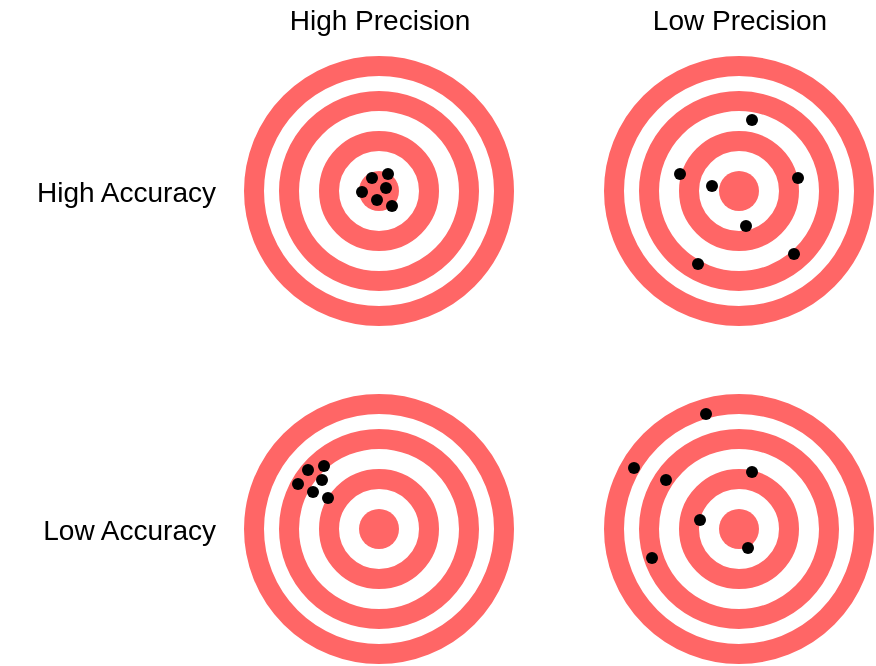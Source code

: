 <mxfile version="14.6.6" type="google"><diagram id="X-rX5meg-rY_RhJ7IVoF" name="Page-1"><mxGraphModel dx="720" dy="523" grid="1" gridSize="10" guides="1" tooltips="1" connect="1" arrows="1" fold="1" page="1" pageScale="1" pageWidth="1100" pageHeight="850" math="0" shadow="0"><root><mxCell id="0"/><mxCell id="1" parent="0"/><mxCell id="t8Ida4gFQEsXh8JptE7o-7" value="" style="group" vertex="1" connectable="0" parent="1"><mxGeometry x="177" y="93" width="125" height="125" as="geometry"/></mxCell><mxCell id="t8Ida4gFQEsXh8JptE7o-1" value="" style="ellipse;whiteSpace=wrap;html=1;aspect=fixed;strokeWidth=10;strokeColor=#FF6666;fillColor=none;" vertex="1" parent="t8Ida4gFQEsXh8JptE7o-7"><mxGeometry x="37.5" y="37.5" width="50" height="50" as="geometry"/></mxCell><mxCell id="t8Ida4gFQEsXh8JptE7o-3" value="" style="ellipse;whiteSpace=wrap;html=1;aspect=fixed;strokeWidth=10;strokeColor=#FF6666;fillColor=none;" vertex="1" parent="t8Ida4gFQEsXh8JptE7o-7"><mxGeometry x="17.5" y="17.5" width="90" height="90" as="geometry"/></mxCell><mxCell id="t8Ida4gFQEsXh8JptE7o-4" value="" style="ellipse;whiteSpace=wrap;html=1;aspect=fixed;strokeWidth=1;fillColor=#FF6666;strokeColor=none;" vertex="1" parent="t8Ida4gFQEsXh8JptE7o-7"><mxGeometry x="52.5" y="52.5" width="20" height="20" as="geometry"/></mxCell><mxCell id="t8Ida4gFQEsXh8JptE7o-6" value="" style="ellipse;whiteSpace=wrap;html=1;aspect=fixed;strokeWidth=10;strokeColor=#FF6666;fillColor=none;" vertex="1" parent="t8Ida4gFQEsXh8JptE7o-7"><mxGeometry width="125" height="125" as="geometry"/></mxCell><mxCell id="t8Ida4gFQEsXh8JptE7o-24" value="" style="ellipse;whiteSpace=wrap;html=1;aspect=fixed;strokeWidth=1;fillColor=#000000;strokeColor=none;" vertex="1" parent="t8Ida4gFQEsXh8JptE7o-7"><mxGeometry x="56" y="53" width="6" height="6" as="geometry"/></mxCell><mxCell id="t8Ida4gFQEsXh8JptE7o-25" value="" style="ellipse;whiteSpace=wrap;html=1;aspect=fixed;strokeWidth=1;fillColor=#000000;strokeColor=none;" vertex="1" parent="t8Ida4gFQEsXh8JptE7o-7"><mxGeometry x="64" y="51" width="6" height="6" as="geometry"/></mxCell><mxCell id="t8Ida4gFQEsXh8JptE7o-26" value="" style="ellipse;whiteSpace=wrap;html=1;aspect=fixed;strokeWidth=1;fillColor=#000000;strokeColor=none;" vertex="1" parent="t8Ida4gFQEsXh8JptE7o-7"><mxGeometry x="58.5" y="64" width="6" height="6" as="geometry"/></mxCell><mxCell id="t8Ida4gFQEsXh8JptE7o-27" value="" style="ellipse;whiteSpace=wrap;html=1;aspect=fixed;strokeWidth=1;fillColor=#000000;strokeColor=none;" vertex="1" parent="t8Ida4gFQEsXh8JptE7o-7"><mxGeometry x="63" y="58" width="6" height="6" as="geometry"/></mxCell><mxCell id="t8Ida4gFQEsXh8JptE7o-30" value="" style="ellipse;whiteSpace=wrap;html=1;aspect=fixed;strokeWidth=1;fillColor=#000000;strokeColor=none;" vertex="1" parent="t8Ida4gFQEsXh8JptE7o-7"><mxGeometry x="51" y="60" width="6" height="6" as="geometry"/></mxCell><mxCell id="t8Ida4gFQEsXh8JptE7o-31" value="" style="ellipse;whiteSpace=wrap;html=1;aspect=fixed;strokeWidth=1;fillColor=#000000;strokeColor=none;" vertex="1" parent="t8Ida4gFQEsXh8JptE7o-7"><mxGeometry x="66" y="67" width="6" height="6" as="geometry"/></mxCell><mxCell id="t8Ida4gFQEsXh8JptE7o-8" value="" style="group" vertex="1" connectable="0" parent="1"><mxGeometry x="357" y="93" width="125" height="125" as="geometry"/></mxCell><mxCell id="t8Ida4gFQEsXh8JptE7o-9" value="" style="ellipse;whiteSpace=wrap;html=1;aspect=fixed;strokeWidth=10;strokeColor=#FF6666;fillColor=none;" vertex="1" parent="t8Ida4gFQEsXh8JptE7o-8"><mxGeometry x="37.5" y="37.5" width="50" height="50" as="geometry"/></mxCell><mxCell id="t8Ida4gFQEsXh8JptE7o-10" value="" style="ellipse;whiteSpace=wrap;html=1;aspect=fixed;strokeWidth=10;strokeColor=#FF6666;fillColor=none;" vertex="1" parent="t8Ida4gFQEsXh8JptE7o-8"><mxGeometry x="17.5" y="17.5" width="90" height="90" as="geometry"/></mxCell><mxCell id="t8Ida4gFQEsXh8JptE7o-11" value="" style="ellipse;whiteSpace=wrap;html=1;aspect=fixed;strokeWidth=1;fillColor=#FF6666;strokeColor=none;" vertex="1" parent="t8Ida4gFQEsXh8JptE7o-8"><mxGeometry x="52.5" y="52.5" width="20" height="20" as="geometry"/></mxCell><mxCell id="t8Ida4gFQEsXh8JptE7o-12" value="" style="ellipse;whiteSpace=wrap;html=1;aspect=fixed;strokeWidth=10;strokeColor=#FF6666;fillColor=none;" vertex="1" parent="t8Ida4gFQEsXh8JptE7o-8"><mxGeometry width="125" height="125" as="geometry"/></mxCell><mxCell id="t8Ida4gFQEsXh8JptE7o-32" value="" style="ellipse;whiteSpace=wrap;html=1;aspect=fixed;strokeWidth=1;fillColor=#000000;strokeColor=none;" vertex="1" parent="t8Ida4gFQEsXh8JptE7o-8"><mxGeometry x="30" y="51" width="6" height="6" as="geometry"/></mxCell><mxCell id="t8Ida4gFQEsXh8JptE7o-33" value="" style="ellipse;whiteSpace=wrap;html=1;aspect=fixed;strokeWidth=1;fillColor=#000000;strokeColor=none;" vertex="1" parent="t8Ida4gFQEsXh8JptE7o-8"><mxGeometry x="66" y="24" width="6" height="6" as="geometry"/></mxCell><mxCell id="t8Ida4gFQEsXh8JptE7o-34" value="" style="ellipse;whiteSpace=wrap;html=1;aspect=fixed;strokeWidth=1;fillColor=#000000;strokeColor=none;" vertex="1" parent="t8Ida4gFQEsXh8JptE7o-8"><mxGeometry x="63" y="77" width="6" height="6" as="geometry"/></mxCell><mxCell id="t8Ida4gFQEsXh8JptE7o-35" value="" style="ellipse;whiteSpace=wrap;html=1;aspect=fixed;strokeWidth=1;fillColor=#000000;strokeColor=none;" vertex="1" parent="t8Ida4gFQEsXh8JptE7o-8"><mxGeometry x="87" y="91" width="6" height="6" as="geometry"/></mxCell><mxCell id="t8Ida4gFQEsXh8JptE7o-36" value="" style="ellipse;whiteSpace=wrap;html=1;aspect=fixed;strokeWidth=1;fillColor=#000000;strokeColor=none;" vertex="1" parent="t8Ida4gFQEsXh8JptE7o-8"><mxGeometry x="89" y="53" width="6" height="6" as="geometry"/></mxCell><mxCell id="t8Ida4gFQEsXh8JptE7o-37" value="" style="ellipse;whiteSpace=wrap;html=1;aspect=fixed;strokeWidth=1;fillColor=#000000;strokeColor=none;" vertex="1" parent="t8Ida4gFQEsXh8JptE7o-8"><mxGeometry x="46" y="57" width="6" height="6" as="geometry"/></mxCell><mxCell id="t8Ida4gFQEsXh8JptE7o-38" value="" style="ellipse;whiteSpace=wrap;html=1;aspect=fixed;strokeWidth=1;fillColor=#000000;strokeColor=none;" vertex="1" parent="t8Ida4gFQEsXh8JptE7o-8"><mxGeometry x="39" y="96" width="6" height="6" as="geometry"/></mxCell><mxCell id="t8Ida4gFQEsXh8JptE7o-13" value="" style="group" vertex="1" connectable="0" parent="1"><mxGeometry x="177" y="262" width="125" height="125" as="geometry"/></mxCell><mxCell id="t8Ida4gFQEsXh8JptE7o-14" value="" style="ellipse;whiteSpace=wrap;html=1;aspect=fixed;strokeWidth=10;strokeColor=#FF6666;fillColor=none;" vertex="1" parent="t8Ida4gFQEsXh8JptE7o-13"><mxGeometry x="37.5" y="37.5" width="50" height="50" as="geometry"/></mxCell><mxCell id="t8Ida4gFQEsXh8JptE7o-15" value="" style="ellipse;whiteSpace=wrap;html=1;aspect=fixed;strokeWidth=10;strokeColor=#FF6666;fillColor=none;" vertex="1" parent="t8Ida4gFQEsXh8JptE7o-13"><mxGeometry x="17.5" y="17.5" width="90" height="90" as="geometry"/></mxCell><mxCell id="t8Ida4gFQEsXh8JptE7o-16" value="" style="ellipse;whiteSpace=wrap;html=1;aspect=fixed;strokeWidth=1;fillColor=#FF6666;strokeColor=none;" vertex="1" parent="t8Ida4gFQEsXh8JptE7o-13"><mxGeometry x="52.5" y="52.5" width="20" height="20" as="geometry"/></mxCell><mxCell id="t8Ida4gFQEsXh8JptE7o-17" value="" style="ellipse;whiteSpace=wrap;html=1;aspect=fixed;strokeWidth=10;strokeColor=#FF6666;fillColor=none;" vertex="1" parent="t8Ida4gFQEsXh8JptE7o-13"><mxGeometry width="125" height="125" as="geometry"/></mxCell><mxCell id="t8Ida4gFQEsXh8JptE7o-39" value="" style="ellipse;whiteSpace=wrap;html=1;aspect=fixed;strokeWidth=1;fillColor=#000000;strokeColor=none;" vertex="1" parent="t8Ida4gFQEsXh8JptE7o-13"><mxGeometry x="24" y="30" width="6" height="6" as="geometry"/></mxCell><mxCell id="t8Ida4gFQEsXh8JptE7o-40" value="" style="ellipse;whiteSpace=wrap;html=1;aspect=fixed;strokeWidth=1;fillColor=#000000;strokeColor=none;" vertex="1" parent="t8Ida4gFQEsXh8JptE7o-13"><mxGeometry x="32" y="28" width="6" height="6" as="geometry"/></mxCell><mxCell id="t8Ida4gFQEsXh8JptE7o-41" value="" style="ellipse;whiteSpace=wrap;html=1;aspect=fixed;strokeWidth=1;fillColor=#000000;strokeColor=none;" vertex="1" parent="t8Ida4gFQEsXh8JptE7o-13"><mxGeometry x="26.5" y="41" width="6" height="6" as="geometry"/></mxCell><mxCell id="t8Ida4gFQEsXh8JptE7o-42" value="" style="ellipse;whiteSpace=wrap;html=1;aspect=fixed;strokeWidth=1;fillColor=#000000;strokeColor=none;" vertex="1" parent="t8Ida4gFQEsXh8JptE7o-13"><mxGeometry x="31" y="35" width="6" height="6" as="geometry"/></mxCell><mxCell id="t8Ida4gFQEsXh8JptE7o-43" value="" style="ellipse;whiteSpace=wrap;html=1;aspect=fixed;strokeWidth=1;fillColor=#000000;strokeColor=none;" vertex="1" parent="t8Ida4gFQEsXh8JptE7o-13"><mxGeometry x="19" y="37" width="6" height="6" as="geometry"/></mxCell><mxCell id="t8Ida4gFQEsXh8JptE7o-44" value="" style="ellipse;whiteSpace=wrap;html=1;aspect=fixed;strokeWidth=1;fillColor=#000000;strokeColor=none;" vertex="1" parent="t8Ida4gFQEsXh8JptE7o-13"><mxGeometry x="34" y="44" width="6" height="6" as="geometry"/></mxCell><mxCell id="t8Ida4gFQEsXh8JptE7o-18" value="" style="group" vertex="1" connectable="0" parent="1"><mxGeometry x="357" y="262" width="125" height="125" as="geometry"/></mxCell><mxCell id="t8Ida4gFQEsXh8JptE7o-19" value="" style="ellipse;whiteSpace=wrap;html=1;aspect=fixed;strokeWidth=10;strokeColor=#FF6666;fillColor=none;" vertex="1" parent="t8Ida4gFQEsXh8JptE7o-18"><mxGeometry x="37.5" y="37.5" width="50" height="50" as="geometry"/></mxCell><mxCell id="t8Ida4gFQEsXh8JptE7o-20" value="" style="ellipse;whiteSpace=wrap;html=1;aspect=fixed;strokeWidth=10;strokeColor=#FF6666;fillColor=none;" vertex="1" parent="t8Ida4gFQEsXh8JptE7o-18"><mxGeometry x="17.5" y="17.5" width="90" height="90" as="geometry"/></mxCell><mxCell id="t8Ida4gFQEsXh8JptE7o-21" value="" style="ellipse;whiteSpace=wrap;html=1;aspect=fixed;strokeWidth=1;fillColor=#FF6666;strokeColor=none;" vertex="1" parent="t8Ida4gFQEsXh8JptE7o-18"><mxGeometry x="52.5" y="52.5" width="20" height="20" as="geometry"/></mxCell><mxCell id="t8Ida4gFQEsXh8JptE7o-22" value="" style="ellipse;whiteSpace=wrap;html=1;aspect=fixed;strokeWidth=10;strokeColor=#FF6666;fillColor=none;" vertex="1" parent="t8Ida4gFQEsXh8JptE7o-18"><mxGeometry width="125" height="125" as="geometry"/></mxCell><mxCell id="t8Ida4gFQEsXh8JptE7o-45" value="" style="ellipse;whiteSpace=wrap;html=1;aspect=fixed;strokeWidth=1;fillColor=#000000;strokeColor=none;" vertex="1" parent="t8Ida4gFQEsXh8JptE7o-18"><mxGeometry x="7" y="29" width="6" height="6" as="geometry"/></mxCell><mxCell id="t8Ida4gFQEsXh8JptE7o-46" value="" style="ellipse;whiteSpace=wrap;html=1;aspect=fixed;strokeWidth=1;fillColor=#000000;strokeColor=none;" vertex="1" parent="t8Ida4gFQEsXh8JptE7o-18"><mxGeometry x="43" y="2" width="6" height="6" as="geometry"/></mxCell><mxCell id="t8Ida4gFQEsXh8JptE7o-47" value="" style="ellipse;whiteSpace=wrap;html=1;aspect=fixed;strokeWidth=1;fillColor=#000000;strokeColor=none;" vertex="1" parent="t8Ida4gFQEsXh8JptE7o-18"><mxGeometry x="40" y="55" width="6" height="6" as="geometry"/></mxCell><mxCell id="t8Ida4gFQEsXh8JptE7o-48" value="" style="ellipse;whiteSpace=wrap;html=1;aspect=fixed;strokeWidth=1;fillColor=#000000;strokeColor=none;" vertex="1" parent="t8Ida4gFQEsXh8JptE7o-18"><mxGeometry x="64" y="69" width="6" height="6" as="geometry"/></mxCell><mxCell id="t8Ida4gFQEsXh8JptE7o-49" value="" style="ellipse;whiteSpace=wrap;html=1;aspect=fixed;strokeWidth=1;fillColor=#000000;strokeColor=none;" vertex="1" parent="t8Ida4gFQEsXh8JptE7o-18"><mxGeometry x="66" y="31" width="6" height="6" as="geometry"/></mxCell><mxCell id="t8Ida4gFQEsXh8JptE7o-50" value="" style="ellipse;whiteSpace=wrap;html=1;aspect=fixed;strokeWidth=1;fillColor=#000000;strokeColor=none;" vertex="1" parent="t8Ida4gFQEsXh8JptE7o-18"><mxGeometry x="23" y="35" width="6" height="6" as="geometry"/></mxCell><mxCell id="t8Ida4gFQEsXh8JptE7o-51" value="" style="ellipse;whiteSpace=wrap;html=1;aspect=fixed;strokeWidth=1;fillColor=#000000;strokeColor=none;" vertex="1" parent="t8Ida4gFQEsXh8JptE7o-18"><mxGeometry x="16" y="74" width="6" height="6" as="geometry"/></mxCell><mxCell id="t8Ida4gFQEsXh8JptE7o-52" value="High Accuracy" style="text;html=1;strokeColor=none;fillColor=none;align=right;verticalAlign=middle;whiteSpace=wrap;rounded=0;fontSize=14;" vertex="1" parent="1"><mxGeometry x="50" y="145.5" width="110" height="20" as="geometry"/></mxCell><mxCell id="t8Ida4gFQEsXh8JptE7o-53" value="Low Accuracy" style="text;html=1;strokeColor=none;fillColor=none;align=right;verticalAlign=middle;whiteSpace=wrap;rounded=0;fontSize=14;" vertex="1" parent="1"><mxGeometry x="50" y="314.5" width="110" height="20" as="geometry"/></mxCell><mxCell id="t8Ida4gFQEsXh8JptE7o-54" value="High Precision" style="text;html=1;strokeColor=none;fillColor=none;align=center;verticalAlign=middle;whiteSpace=wrap;rounded=0;fontSize=14;" vertex="1" parent="1"><mxGeometry x="184.5" y="60" width="110" height="20" as="geometry"/></mxCell><mxCell id="t8Ida4gFQEsXh8JptE7o-55" value="&lt;font style=&quot;font-size: 14px;&quot;&gt;Low Precision&lt;/font&gt;" style="text;html=1;strokeColor=none;fillColor=none;align=center;verticalAlign=middle;whiteSpace=wrap;rounded=0;fontSize=14;fontStyle=0" vertex="1" parent="1"><mxGeometry x="364.5" y="60" width="110" height="20" as="geometry"/></mxCell></root></mxGraphModel></diagram></mxfile>